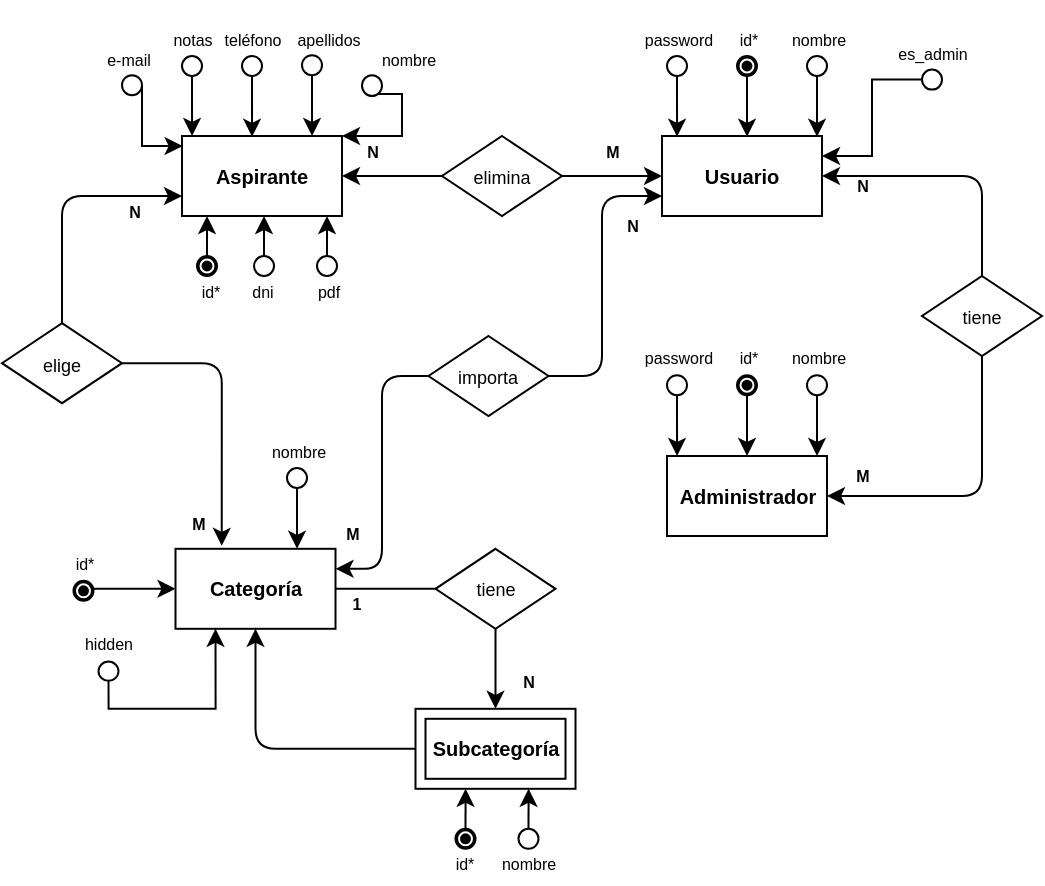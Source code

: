 <mxfile version="13.6.4" type="github"><diagram id="orBA5QUJtQ4Ic1gwU5PA" name="Page-1"><mxGraphModel dx="718" dy="402" grid="1" gridSize="10" guides="1" tooltips="1" connect="1" arrows="1" fold="1" page="1" pageScale="1" pageWidth="827" pageHeight="1169" math="0" shadow="0"><root><mxCell id="0"/><mxCell id="1" parent="0"/><mxCell id="bnksgFAUf76EcxXFMJGw-1" value="&lt;font size=&quot;1&quot;&gt;&lt;b&gt;Aspirante&lt;/b&gt;&lt;/font&gt;" style="rounded=0;whiteSpace=wrap;html=1;" vertex="1" parent="1"><mxGeometry x="160" y="120" width="80" height="40" as="geometry"/></mxCell><mxCell id="bnksgFAUf76EcxXFMJGw-11" value="" style="edgeStyle=orthogonalEdgeStyle;rounded=0;orthogonalLoop=1;jettySize=auto;html=1;" edge="1" parent="1" source="bnksgFAUf76EcxXFMJGw-6" target="bnksgFAUf76EcxXFMJGw-1"><mxGeometry relative="1" as="geometry"/></mxCell><mxCell id="bnksgFAUf76EcxXFMJGw-13" value="" style="edgeStyle=orthogonalEdgeStyle;rounded=0;orthogonalLoop=1;jettySize=auto;html=1;" edge="1" parent="1" source="bnksgFAUf76EcxXFMJGw-6" target="bnksgFAUf76EcxXFMJGw-12"><mxGeometry relative="1" as="geometry"/></mxCell><mxCell id="bnksgFAUf76EcxXFMJGw-6" value="&lt;font style=&quot;font-size: 9px&quot;&gt;elimina&lt;/font&gt;" style="rhombus;whiteSpace=wrap;html=1;" vertex="1" parent="1"><mxGeometry x="290" y="120" width="60" height="40" as="geometry"/></mxCell><mxCell id="bnksgFAUf76EcxXFMJGw-12" value="&lt;font style=&quot;font-size: 10px&quot;&gt;&lt;b&gt;Usuario&lt;/b&gt;&lt;/font&gt;" style="rounded=0;whiteSpace=wrap;html=1;" vertex="1" parent="1"><mxGeometry x="400" y="120" width="80" height="40" as="geometry"/></mxCell><mxCell id="bnksgFAUf76EcxXFMJGw-439" value="&lt;font size=&quot;1&quot;&gt;&lt;b&gt;Categoría&lt;/b&gt;&lt;/font&gt;&lt;span style=&quot;color: rgba(0 , 0 , 0 , 0) ; font-family: monospace ; font-size: 0px&quot;&gt;%3CmxGraphModel%3E%3Croot%3E%3CmxCell%20id%3D%220%22%2F%3E%3CmxCell%20id%3D%221%22%20parent%3D%220%22%2F%3E%3CmxCell%20id%3D%222%22%20value%3D%22%26lt%3Bfont%20size%3D%26quot%3B1%26quot%3B%26gt%3B%26lt%3Bb%26gt%3BUsuario%26lt%3B%2Fb%26gt%3B%26lt%3B%2Ffont%26gt%3B%22%20style%3D%22rounded%3D0%3BwhiteSpace%3Dwrap%3Bhtml%3D1%3B%22%20vertex%3D%221%22%20parent%3D%221%22%3E%3CmxGeometry%20x%3D%22160%22%20y%3D%22120%22%20width%3D%2280%22%20height%3D%2240%22%20as%3D%22geometry%22%2F%3E%3C%2FmxCell%3E%3C%2Froot%3E%3C%2FmxGraphModel%3E&lt;/span&gt;" style="rounded=0;whiteSpace=wrap;html=1;" vertex="1" parent="1"><mxGeometry x="156.75" y="326.4" width="80" height="40" as="geometry"/></mxCell><mxCell id="bnksgFAUf76EcxXFMJGw-440" value="&lt;font size=&quot;1&quot;&gt;&lt;b&gt;Administrador&lt;/b&gt;&lt;/font&gt;" style="rounded=0;whiteSpace=wrap;html=1;" vertex="1" parent="1"><mxGeometry x="402.5" y="280" width="80" height="40" as="geometry"/></mxCell><mxCell id="bnksgFAUf76EcxXFMJGw-442" value="" style="endArrow=classic;html=1;exitX=1;exitY=0.5;exitDx=0;exitDy=0;entryX=0.5;entryY=0;entryDx=0;entryDy=0;" edge="1" parent="1" source="bnksgFAUf76EcxXFMJGw-439" target="bnksgFAUf76EcxXFMJGw-499"><mxGeometry width="50" height="50" relative="1" as="geometry"><mxPoint x="246.75" y="346.4" as="sourcePoint"/><mxPoint x="317" y="400" as="targetPoint"/><Array as="points"><mxPoint x="316.75" y="346.4"/></Array></mxGeometry></mxCell><mxCell id="bnksgFAUf76EcxXFMJGw-443" value="" style="endArrow=classic;html=1;entryX=0.5;entryY=1;entryDx=0;entryDy=0;exitX=0;exitY=0.5;exitDx=0;exitDy=0;" edge="1" parent="1" target="bnksgFAUf76EcxXFMJGw-439"><mxGeometry width="50" height="50" relative="1" as="geometry"><mxPoint x="276.75" y="426.4" as="sourcePoint"/><mxPoint x="346.75" y="396.4" as="targetPoint"/><Array as="points"><mxPoint x="196.75" y="426.4"/></Array></mxGeometry></mxCell><mxCell id="bnksgFAUf76EcxXFMJGw-446" value="" style="edgeStyle=orthogonalEdgeStyle;rounded=0;orthogonalLoop=1;jettySize=auto;html=1;entryX=0.063;entryY=0;entryDx=0;entryDy=0;entryPerimeter=0;" edge="1" parent="1" source="bnksgFAUf76EcxXFMJGw-444" target="bnksgFAUf76EcxXFMJGw-1"><mxGeometry relative="1" as="geometry"/></mxCell><mxCell id="bnksgFAUf76EcxXFMJGw-444" value="" style="ellipse;whiteSpace=wrap;html=1;" vertex="1" parent="1"><mxGeometry x="160" y="80" width="10" height="10" as="geometry"/></mxCell><mxCell id="bnksgFAUf76EcxXFMJGw-450" value="" style="edgeStyle=orthogonalEdgeStyle;rounded=0;orthogonalLoop=1;jettySize=auto;html=1;entryX=0.438;entryY=0.01;entryDx=0;entryDy=0;entryPerimeter=0;" edge="1" parent="1" source="bnksgFAUf76EcxXFMJGw-447" target="bnksgFAUf76EcxXFMJGw-1"><mxGeometry relative="1" as="geometry"><mxPoint x="194" y="119" as="targetPoint"/></mxGeometry></mxCell><mxCell id="bnksgFAUf76EcxXFMJGw-447" value="" style="ellipse;whiteSpace=wrap;html=1;" vertex="1" parent="1"><mxGeometry x="190" y="80" width="10" height="10" as="geometry"/></mxCell><mxCell id="bnksgFAUf76EcxXFMJGw-452" value="" style="edgeStyle=orthogonalEdgeStyle;rounded=0;orthogonalLoop=1;jettySize=auto;html=1;entryX=0.438;entryY=0.01;entryDx=0;entryDy=0;entryPerimeter=0;" edge="1" parent="1" source="bnksgFAUf76EcxXFMJGw-453"><mxGeometry relative="1" as="geometry"><mxPoint x="225.04" y="120" as="targetPoint"/></mxGeometry></mxCell><mxCell id="bnksgFAUf76EcxXFMJGw-453" value="" style="ellipse;whiteSpace=wrap;html=1;" vertex="1" parent="1"><mxGeometry x="220" y="79.6" width="10" height="10" as="geometry"/></mxCell><mxCell id="bnksgFAUf76EcxXFMJGw-454" value="" style="edgeStyle=orthogonalEdgeStyle;rounded=0;orthogonalLoop=1;jettySize=auto;html=1;" edge="1" parent="1" source="bnksgFAUf76EcxXFMJGw-455"><mxGeometry relative="1" as="geometry"><mxPoint x="240" y="120" as="targetPoint"/><Array as="points"><mxPoint x="270" y="99"/><mxPoint x="270" y="120"/><mxPoint x="240" y="120"/></Array></mxGeometry></mxCell><mxCell id="bnksgFAUf76EcxXFMJGw-455" value="" style="ellipse;whiteSpace=wrap;html=1;" vertex="1" parent="1"><mxGeometry x="250" y="89.6" width="10" height="10.4" as="geometry"/></mxCell><mxCell id="bnksgFAUf76EcxXFMJGw-456" value="" style="edgeStyle=orthogonalEdgeStyle;rounded=0;orthogonalLoop=1;jettySize=auto;html=1;entryX=0.004;entryY=0.125;entryDx=0;entryDy=0;entryPerimeter=0;" edge="1" parent="1" source="bnksgFAUf76EcxXFMJGw-457" target="bnksgFAUf76EcxXFMJGw-1"><mxGeometry relative="1" as="geometry"><mxPoint x="135.04" y="129.6" as="targetPoint"/><Array as="points"><mxPoint x="140" y="125"/></Array></mxGeometry></mxCell><mxCell id="bnksgFAUf76EcxXFMJGw-457" value="" style="ellipse;whiteSpace=wrap;html=1;" vertex="1" parent="1"><mxGeometry x="130" y="89.6" width="10" height="10" as="geometry"/></mxCell><mxCell id="bnksgFAUf76EcxXFMJGw-460" value="" style="edgeStyle=orthogonalEdgeStyle;rounded=0;orthogonalLoop=1;jettySize=auto;html=1;entryX=0.688;entryY=1;entryDx=0;entryDy=0;entryPerimeter=0;" edge="1" parent="1" source="bnksgFAUf76EcxXFMJGw-461"><mxGeometry relative="1" as="geometry"><mxPoint x="201.04" y="160" as="targetPoint"/></mxGeometry></mxCell><mxCell id="bnksgFAUf76EcxXFMJGw-461" value="" style="ellipse;whiteSpace=wrap;html=1;" vertex="1" parent="1"><mxGeometry x="196" y="180" width="10" height="10" as="geometry"/></mxCell><mxCell id="bnksgFAUf76EcxXFMJGw-464" value="&lt;font style=&quot;font-size: 9px&quot;&gt;tiene&lt;/font&gt;" style="rhombus;whiteSpace=wrap;html=1;" vertex="1" parent="1"><mxGeometry x="286.75" y="326.4" width="60" height="40" as="geometry"/></mxCell><mxCell id="bnksgFAUf76EcxXFMJGw-465" value="&lt;font style=&quot;font-weight: normal ; font-size: 8px&quot;&gt;e-mail&lt;/font&gt;" style="text;strokeColor=none;fillColor=none;html=1;fontSize=24;fontStyle=1;verticalAlign=middle;align=center;" vertex="1" parent="1"><mxGeometry x="115" y="64" width="35" height="25.6" as="geometry"/></mxCell><mxCell id="bnksgFAUf76EcxXFMJGw-466" value="&lt;font style=&quot;font-weight: normal ; font-size: 8px&quot;&gt;notas&lt;/font&gt;" style="text;strokeColor=none;fillColor=none;html=1;fontSize=24;fontStyle=1;verticalAlign=middle;align=center;" vertex="1" parent="1"><mxGeometry x="147.5" y="54" width="35" height="25.6" as="geometry"/></mxCell><mxCell id="bnksgFAUf76EcxXFMJGw-467" value="&lt;font style=&quot;font-weight: normal ; font-size: 8px&quot;&gt;teléfono&lt;/font&gt;" style="text;strokeColor=none;fillColor=none;html=1;fontSize=24;fontStyle=1;verticalAlign=middle;align=center;" vertex="1" parent="1"><mxGeometry x="177.5" y="54" width="35" height="25.6" as="geometry"/></mxCell><mxCell id="bnksgFAUf76EcxXFMJGw-468" value="&lt;font style=&quot;font-weight: normal ; font-size: 8px&quot;&gt;apellidos&lt;/font&gt;" style="text;strokeColor=none;fillColor=none;html=1;fontSize=24;fontStyle=1;verticalAlign=middle;align=center;" vertex="1" parent="1"><mxGeometry x="215" y="54" width="35" height="25.6" as="geometry"/></mxCell><mxCell id="bnksgFAUf76EcxXFMJGw-470" value="&lt;font style=&quot;font-weight: normal ; font-size: 8px&quot;&gt;nombre&lt;/font&gt;" style="text;strokeColor=none;fillColor=none;html=1;fontSize=24;fontStyle=1;verticalAlign=middle;align=center;" vertex="1" parent="1"><mxGeometry x="255" y="64.4" width="35" height="25.6" as="geometry"/></mxCell><mxCell id="bnksgFAUf76EcxXFMJGw-471" value="&lt;font style=&quot;font-weight: normal ; font-size: 8px&quot;&gt;dni&lt;/font&gt;" style="text;strokeColor=none;fillColor=none;html=1;fontSize=24;fontStyle=1;verticalAlign=middle;align=center;" vertex="1" parent="1"><mxGeometry x="182.5" y="180" width="35" height="25.6" as="geometry"/></mxCell><mxCell id="bnksgFAUf76EcxXFMJGw-474" value="" style="edgeStyle=orthogonalEdgeStyle;rounded=0;orthogonalLoop=1;jettySize=auto;html=1;entryX=0.688;entryY=1;entryDx=0;entryDy=0;entryPerimeter=0;" edge="1" parent="1" source="bnksgFAUf76EcxXFMJGw-475"><mxGeometry relative="1" as="geometry"><mxPoint x="232.54" y="160" as="targetPoint"/></mxGeometry></mxCell><mxCell id="bnksgFAUf76EcxXFMJGw-475" value="" style="ellipse;whiteSpace=wrap;html=1;" vertex="1" parent="1"><mxGeometry x="227.5" y="180" width="10" height="10" as="geometry"/></mxCell><mxCell id="bnksgFAUf76EcxXFMJGw-476" value="&lt;font style=&quot;font-weight: normal ; font-size: 8px&quot;&gt;pdf&lt;/font&gt;" style="text;strokeColor=none;fillColor=none;html=1;fontSize=24;fontStyle=1;verticalAlign=middle;align=center;" vertex="1" parent="1"><mxGeometry x="215" y="180" width="35" height="25.6" as="geometry"/></mxCell><mxCell id="bnksgFAUf76EcxXFMJGw-477" value="" style="edgeStyle=orthogonalEdgeStyle;rounded=0;orthogonalLoop=1;jettySize=auto;html=1;entryX=0.438;entryY=0.01;entryDx=0;entryDy=0;entryPerimeter=0;" edge="1" parent="1" source="bnksgFAUf76EcxXFMJGw-478"><mxGeometry relative="1" as="geometry"><mxPoint x="407.54" y="120.4" as="targetPoint"/><Array as="points"><mxPoint x="407.5" y="100"/><mxPoint x="407.5" y="100"/></Array></mxGeometry></mxCell><mxCell id="bnksgFAUf76EcxXFMJGw-478" value="" style="ellipse;whiteSpace=wrap;html=1;" vertex="1" parent="1"><mxGeometry x="402.5" y="80" width="10" height="10" as="geometry"/></mxCell><mxCell id="bnksgFAUf76EcxXFMJGw-479" value="&lt;span style=&quot;font-size: 8px ; font-weight: 400&quot;&gt;password&lt;/span&gt;" style="text;strokeColor=none;fillColor=none;html=1;fontSize=24;fontStyle=1;verticalAlign=middle;align=center;" vertex="1" parent="1"><mxGeometry x="390" y="54" width="35" height="25.6" as="geometry"/></mxCell><mxCell id="bnksgFAUf76EcxXFMJGw-480" value="" style="edgeStyle=orthogonalEdgeStyle;rounded=0;orthogonalLoop=1;jettySize=auto;html=1;entryX=0.438;entryY=0.01;entryDx=0;entryDy=0;entryPerimeter=0;" edge="1" parent="1" source="bnksgFAUf76EcxXFMJGw-481"><mxGeometry relative="1" as="geometry"><mxPoint x="442.54" y="120.4" as="targetPoint"/></mxGeometry></mxCell><mxCell id="bnksgFAUf76EcxXFMJGw-481" value="" style="ellipse;whiteSpace=wrap;html=1;" vertex="1" parent="1"><mxGeometry x="437.5" y="80" width="10" height="10" as="geometry"/></mxCell><mxCell id="bnksgFAUf76EcxXFMJGw-482" value="&lt;font style=&quot;font-weight: normal ; font-size: 8px&quot;&gt;id*&lt;/font&gt;" style="text;strokeColor=none;fillColor=none;html=1;fontSize=24;fontStyle=1;verticalAlign=middle;align=center;" vertex="1" parent="1"><mxGeometry x="425" y="54" width="35" height="25.6" as="geometry"/></mxCell><mxCell id="bnksgFAUf76EcxXFMJGw-483" value="" style="edgeStyle=orthogonalEdgeStyle;rounded=0;orthogonalLoop=1;jettySize=auto;html=1;entryX=0.438;entryY=0.01;entryDx=0;entryDy=0;entryPerimeter=0;" edge="1" parent="1" source="bnksgFAUf76EcxXFMJGw-484"><mxGeometry relative="1" as="geometry"><mxPoint x="477.54" y="120.4" as="targetPoint"/></mxGeometry></mxCell><mxCell id="bnksgFAUf76EcxXFMJGw-484" value="" style="ellipse;whiteSpace=wrap;html=1;" vertex="1" parent="1"><mxGeometry x="472.5" y="80" width="10" height="10" as="geometry"/></mxCell><mxCell id="bnksgFAUf76EcxXFMJGw-485" value="&lt;font style=&quot;font-weight: normal ; font-size: 8px&quot;&gt;nombre&lt;/font&gt;" style="text;strokeColor=none;fillColor=none;html=1;fontSize=24;fontStyle=1;verticalAlign=middle;align=center;" vertex="1" parent="1"><mxGeometry x="460" y="54" width="35" height="25.6" as="geometry"/></mxCell><mxCell id="bnksgFAUf76EcxXFMJGw-486" value="" style="edgeStyle=orthogonalEdgeStyle;rounded=0;orthogonalLoop=1;jettySize=auto;html=1;entryX=0.438;entryY=0.01;entryDx=0;entryDy=0;entryPerimeter=0;" edge="1" parent="1" source="bnksgFAUf76EcxXFMJGw-487"><mxGeometry relative="1" as="geometry"><mxPoint x="407.54" y="280.0" as="targetPoint"/><Array as="points"><mxPoint x="407.5" y="259.6"/><mxPoint x="407.5" y="259.6"/></Array></mxGeometry></mxCell><mxCell id="bnksgFAUf76EcxXFMJGw-487" value="" style="ellipse;whiteSpace=wrap;html=1;" vertex="1" parent="1"><mxGeometry x="402.5" y="239.6" width="10" height="10" as="geometry"/></mxCell><mxCell id="bnksgFAUf76EcxXFMJGw-488" value="&lt;span style=&quot;font-size: 8px ; font-weight: 400&quot;&gt;password&lt;/span&gt;" style="text;strokeColor=none;fillColor=none;html=1;fontSize=24;fontStyle=1;verticalAlign=middle;align=center;" vertex="1" parent="1"><mxGeometry x="390" y="213.6" width="35" height="25.6" as="geometry"/></mxCell><mxCell id="bnksgFAUf76EcxXFMJGw-489" value="" style="edgeStyle=orthogonalEdgeStyle;rounded=0;orthogonalLoop=1;jettySize=auto;html=1;entryX=0.438;entryY=0.01;entryDx=0;entryDy=0;entryPerimeter=0;" edge="1" parent="1" source="bnksgFAUf76EcxXFMJGw-490"><mxGeometry relative="1" as="geometry"><mxPoint x="442.54" y="280.0" as="targetPoint"/></mxGeometry></mxCell><mxCell id="bnksgFAUf76EcxXFMJGw-490" value="" style="ellipse;whiteSpace=wrap;html=1;" vertex="1" parent="1"><mxGeometry x="437.5" y="239.6" width="10" height="10" as="geometry"/></mxCell><mxCell id="bnksgFAUf76EcxXFMJGw-491" value="&lt;font style=&quot;font-weight: normal ; font-size: 8px&quot;&gt;id*&lt;/font&gt;" style="text;strokeColor=none;fillColor=none;html=1;fontSize=24;fontStyle=1;verticalAlign=middle;align=center;" vertex="1" parent="1"><mxGeometry x="425" y="213.6" width="35" height="25.6" as="geometry"/></mxCell><mxCell id="bnksgFAUf76EcxXFMJGw-492" value="" style="edgeStyle=orthogonalEdgeStyle;rounded=0;orthogonalLoop=1;jettySize=auto;html=1;entryX=0.438;entryY=0.01;entryDx=0;entryDy=0;entryPerimeter=0;" edge="1" parent="1" source="bnksgFAUf76EcxXFMJGw-493"><mxGeometry relative="1" as="geometry"><mxPoint x="477.54" y="280.0" as="targetPoint"/></mxGeometry></mxCell><mxCell id="bnksgFAUf76EcxXFMJGw-493" value="" style="ellipse;whiteSpace=wrap;html=1;" vertex="1" parent="1"><mxGeometry x="472.5" y="239.6" width="10" height="10" as="geometry"/></mxCell><mxCell id="bnksgFAUf76EcxXFMJGw-494" value="&lt;font style=&quot;font-weight: normal ; font-size: 8px&quot;&gt;nombre&lt;/font&gt;" style="text;strokeColor=none;fillColor=none;html=1;fontSize=24;fontStyle=1;verticalAlign=middle;align=center;" vertex="1" parent="1"><mxGeometry x="460" y="213.6" width="35" height="25.6" as="geometry"/></mxCell><mxCell id="bnksgFAUf76EcxXFMJGw-495" value="&lt;font style=&quot;font-size: 9px&quot;&gt;tiene&lt;/font&gt;" style="rhombus;whiteSpace=wrap;html=1;" vertex="1" parent="1"><mxGeometry x="530" y="190" width="60" height="40" as="geometry"/></mxCell><mxCell id="bnksgFAUf76EcxXFMJGw-496" value="" style="edgeStyle=elbowEdgeStyle;elbow=horizontal;endArrow=classic;html=1;exitX=0.5;exitY=0;exitDx=0;exitDy=0;entryX=1;entryY=0.5;entryDx=0;entryDy=0;" edge="1" parent="1" source="bnksgFAUf76EcxXFMJGw-495" target="bnksgFAUf76EcxXFMJGw-12"><mxGeometry width="50" height="50" relative="1" as="geometry"><mxPoint x="535" y="170" as="sourcePoint"/><mxPoint x="585" y="120" as="targetPoint"/><Array as="points"><mxPoint x="560" y="150"/></Array></mxGeometry></mxCell><mxCell id="bnksgFAUf76EcxXFMJGw-497" value="" style="edgeStyle=elbowEdgeStyle;elbow=horizontal;endArrow=classic;html=1;exitX=0.5;exitY=0;exitDx=0;exitDy=0;entryX=1;entryY=0.5;entryDx=0;entryDy=0;" edge="1" parent="1" target="bnksgFAUf76EcxXFMJGw-440"><mxGeometry width="50" height="50" relative="1" as="geometry"><mxPoint x="560" y="230" as="sourcePoint"/><mxPoint x="480" y="180" as="targetPoint"/><Array as="points"><mxPoint x="560" y="220"/></Array></mxGeometry></mxCell><mxCell id="bnksgFAUf76EcxXFMJGw-498" value="&lt;font style=&quot;font-size: 9px&quot;&gt;importa&lt;/font&gt;" style="rhombus;whiteSpace=wrap;html=1;" vertex="1" parent="1"><mxGeometry x="283.25" y="220" width="60" height="40" as="geometry"/></mxCell><mxCell id="bnksgFAUf76EcxXFMJGw-499" value="&lt;font style=&quot;font-size: 10px&quot;&gt;&lt;b&gt;Subcategoría&lt;/b&gt;&lt;/font&gt;" style="shape=ext;margin=3;double=1;whiteSpace=wrap;html=1;align=center;" vertex="1" parent="1"><mxGeometry x="276.75" y="406.4" width="80" height="40" as="geometry"/></mxCell><mxCell id="bnksgFAUf76EcxXFMJGw-500" value="" style="edgeStyle=orthogonalEdgeStyle;rounded=0;orthogonalLoop=1;jettySize=auto;html=1;entryX=0.25;entryY=1;entryDx=0;entryDy=0;" edge="1" parent="1" source="bnksgFAUf76EcxXFMJGw-501" target="bnksgFAUf76EcxXFMJGw-439"><mxGeometry relative="1" as="geometry"><mxPoint x="123.29" y="422.8" as="targetPoint"/><Array as="points"><mxPoint x="123.75" y="406.4"/><mxPoint x="176.75" y="406.4"/></Array></mxGeometry></mxCell><mxCell id="bnksgFAUf76EcxXFMJGw-501" value="" style="ellipse;whiteSpace=wrap;html=1;" vertex="1" parent="1"><mxGeometry x="118.25" y="382.8" width="10" height="9.6" as="geometry"/></mxCell><mxCell id="bnksgFAUf76EcxXFMJGw-502" value="&lt;span style=&quot;font-size: 8px ; font-weight: 400&quot;&gt;hidden&lt;/span&gt;" style="text;strokeColor=none;fillColor=none;html=1;fontSize=24;fontStyle=1;verticalAlign=middle;align=center;" vertex="1" parent="1"><mxGeometry x="105.75" y="356.4" width="35" height="25.6" as="geometry"/></mxCell><mxCell id="bnksgFAUf76EcxXFMJGw-503" value="" style="edgeStyle=orthogonalEdgeStyle;rounded=0;orthogonalLoop=1;jettySize=auto;html=1;entryX=0;entryY=0.5;entryDx=0;entryDy=0;" edge="1" parent="1" source="bnksgFAUf76EcxXFMJGw-504" target="bnksgFAUf76EcxXFMJGw-439"><mxGeometry relative="1" as="geometry"><mxPoint x="123.29" y="352" as="targetPoint"/><Array as="points"><mxPoint x="110.75" y="346.4"/></Array></mxGeometry></mxCell><mxCell id="bnksgFAUf76EcxXFMJGw-504" value="" style="ellipse;whiteSpace=wrap;html=1;" vertex="1" parent="1"><mxGeometry x="105.75" y="342.4" width="10" height="10" as="geometry"/></mxCell><mxCell id="bnksgFAUf76EcxXFMJGw-505" value="&lt;font style=&quot;font-weight: normal ; font-size: 8px&quot;&gt;id*&lt;/font&gt;" style="text;strokeColor=none;fillColor=none;html=1;fontSize=24;fontStyle=1;verticalAlign=middle;align=center;" vertex="1" parent="1"><mxGeometry x="93.25" y="316.4" width="35" height="25.6" as="geometry"/></mxCell><mxCell id="bnksgFAUf76EcxXFMJGw-506" value="" style="edgeStyle=orthogonalEdgeStyle;rounded=0;orthogonalLoop=1;jettySize=auto;html=1;entryX=0.438;entryY=0.01;entryDx=0;entryDy=0;entryPerimeter=0;" edge="1" parent="1" source="bnksgFAUf76EcxXFMJGw-507"><mxGeometry relative="1" as="geometry"><mxPoint x="217.54" y="326.4" as="targetPoint"/></mxGeometry></mxCell><mxCell id="bnksgFAUf76EcxXFMJGw-507" value="" style="ellipse;whiteSpace=wrap;html=1;" vertex="1" parent="1"><mxGeometry x="212.5" y="286" width="10" height="10" as="geometry"/></mxCell><mxCell id="bnksgFAUf76EcxXFMJGw-508" value="&lt;font style=&quot;font-weight: normal ; font-size: 8px&quot;&gt;nombre&lt;/font&gt;" style="text;strokeColor=none;fillColor=none;html=1;fontSize=24;fontStyle=1;verticalAlign=middle;align=center;" vertex="1" parent="1"><mxGeometry x="200" y="260" width="35" height="25.6" as="geometry"/></mxCell><mxCell id="bnksgFAUf76EcxXFMJGw-511" value="" style="edgeStyle=orthogonalEdgeStyle;rounded=0;orthogonalLoop=1;jettySize=auto;html=1;entryX=0.688;entryY=1;entryDx=0;entryDy=0;entryPerimeter=0;" edge="1" parent="1" source="bnksgFAUf76EcxXFMJGw-512"><mxGeometry relative="1" as="geometry"><mxPoint x="301.79" y="446.4" as="targetPoint"/></mxGeometry></mxCell><mxCell id="bnksgFAUf76EcxXFMJGw-512" value="" style="ellipse;whiteSpace=wrap;html=1;" vertex="1" parent="1"><mxGeometry x="296.75" y="466.4" width="10" height="10" as="geometry"/></mxCell><mxCell id="bnksgFAUf76EcxXFMJGw-513" value="&lt;font style=&quot;font-weight: normal ; font-size: 8px&quot;&gt;id*&lt;/font&gt;" style="text;strokeColor=none;fillColor=none;html=1;fontSize=24;fontStyle=1;verticalAlign=middle;align=center;" vertex="1" parent="1"><mxGeometry x="283.25" y="466.4" width="35" height="25.6" as="geometry"/></mxCell><mxCell id="bnksgFAUf76EcxXFMJGw-514" value="" style="edgeStyle=orthogonalEdgeStyle;rounded=0;orthogonalLoop=1;jettySize=auto;html=1;entryX=0.688;entryY=1;entryDx=0;entryDy=0;entryPerimeter=0;" edge="1" parent="1" source="bnksgFAUf76EcxXFMJGw-515"><mxGeometry relative="1" as="geometry"><mxPoint x="333.29" y="446.4" as="targetPoint"/></mxGeometry></mxCell><mxCell id="bnksgFAUf76EcxXFMJGw-515" value="" style="ellipse;whiteSpace=wrap;html=1;" vertex="1" parent="1"><mxGeometry x="328.25" y="466.4" width="10" height="10" as="geometry"/></mxCell><mxCell id="bnksgFAUf76EcxXFMJGw-516" value="&lt;font style=&quot;font-weight: normal ; font-size: 8px&quot;&gt;nombre&lt;/font&gt;" style="text;strokeColor=none;fillColor=none;html=1;fontSize=24;fontStyle=1;verticalAlign=middle;align=center;" vertex="1" parent="1"><mxGeometry x="315.75" y="466.4" width="35" height="25.6" as="geometry"/></mxCell><mxCell id="bnksgFAUf76EcxXFMJGw-517" value="" style="edgeStyle=elbowEdgeStyle;elbow=horizontal;endArrow=classic;html=1;exitX=1;exitY=0.5;exitDx=0;exitDy=0;entryX=0;entryY=0.75;entryDx=0;entryDy=0;" edge="1" parent="1" source="bnksgFAUf76EcxXFMJGw-498" target="bnksgFAUf76EcxXFMJGw-12"><mxGeometry width="50" height="50" relative="1" as="geometry"><mxPoint x="280" y="260" as="sourcePoint"/><mxPoint x="400" y="160" as="targetPoint"/><Array as="points"><mxPoint x="370" y="190"/><mxPoint x="360" y="190"/></Array></mxGeometry></mxCell><mxCell id="bnksgFAUf76EcxXFMJGw-518" value="" style="edgeStyle=elbowEdgeStyle;elbow=horizontal;endArrow=classic;html=1;exitX=0;exitY=0.5;exitDx=0;exitDy=0;entryX=1;entryY=0.25;entryDx=0;entryDy=0;" edge="1" parent="1" source="bnksgFAUf76EcxXFMJGw-498" target="bnksgFAUf76EcxXFMJGw-439"><mxGeometry width="50" height="50" relative="1" as="geometry"><mxPoint x="280" y="260" as="sourcePoint"/><mxPoint x="330" y="210" as="targetPoint"/></mxGeometry></mxCell><mxCell id="bnksgFAUf76EcxXFMJGw-519" value="&lt;font style=&quot;font-size: 9px&quot;&gt;elige&lt;/font&gt;" style="rhombus;whiteSpace=wrap;html=1;" vertex="1" parent="1"><mxGeometry x="70" y="213.6" width="60" height="40" as="geometry"/></mxCell><mxCell id="bnksgFAUf76EcxXFMJGw-520" value="" style="edgeStyle=orthogonalEdgeStyle;rounded=0;orthogonalLoop=1;jettySize=auto;html=1;entryX=0.688;entryY=1;entryDx=0;entryDy=0;entryPerimeter=0;" edge="1" parent="1" source="bnksgFAUf76EcxXFMJGw-521"><mxGeometry relative="1" as="geometry"><mxPoint x="172.54" y="160" as="targetPoint"/></mxGeometry></mxCell><mxCell id="bnksgFAUf76EcxXFMJGw-521" value="" style="ellipse;whiteSpace=wrap;html=1;" vertex="1" parent="1"><mxGeometry x="167.5" y="180" width="10" height="10" as="geometry"/></mxCell><mxCell id="bnksgFAUf76EcxXFMJGw-522" value="&lt;font style=&quot;font-weight: normal ; font-size: 8px&quot;&gt;id*&lt;/font&gt;" style="text;strokeColor=none;fillColor=none;html=1;fontSize=24;fontStyle=1;verticalAlign=middle;align=center;" vertex="1" parent="1"><mxGeometry x="156.75" y="180" width="35" height="25.6" as="geometry"/></mxCell><mxCell id="bnksgFAUf76EcxXFMJGw-523" value="" style="edgeStyle=elbowEdgeStyle;elbow=horizontal;endArrow=classic;html=1;exitX=0.5;exitY=0;exitDx=0;exitDy=0;entryX=0;entryY=0.75;entryDx=0;entryDy=0;" edge="1" parent="1" source="bnksgFAUf76EcxXFMJGw-519" target="bnksgFAUf76EcxXFMJGw-1"><mxGeometry width="50" height="50" relative="1" as="geometry"><mxPoint x="180" y="240" as="sourcePoint"/><mxPoint x="230" y="190" as="targetPoint"/><Array as="points"><mxPoint x="100" y="180"/></Array></mxGeometry></mxCell><mxCell id="bnksgFAUf76EcxXFMJGw-525" value="" style="edgeStyle=segmentEdgeStyle;endArrow=classic;html=1;entryX=0.289;entryY=-0.037;entryDx=0;entryDy=0;entryPerimeter=0;" edge="1" parent="1" source="bnksgFAUf76EcxXFMJGw-519" target="bnksgFAUf76EcxXFMJGw-439"><mxGeometry width="50" height="50" relative="1" as="geometry"><mxPoint x="180" y="320" as="sourcePoint"/><mxPoint x="180" y="320" as="targetPoint"/></mxGeometry></mxCell><mxCell id="bnksgFAUf76EcxXFMJGw-526" value="&lt;font style=&quot;font-size: 8px&quot;&gt;N&lt;/font&gt;" style="text;strokeColor=none;fillColor=none;html=1;fontSize=24;fontStyle=1;verticalAlign=middle;align=center;" vertex="1" parent="1"><mxGeometry x="250" y="110" width="10" height="25.6" as="geometry"/></mxCell><mxCell id="bnksgFAUf76EcxXFMJGw-527" value="&lt;font style=&quot;font-size: 8px&quot;&gt;M&lt;/font&gt;" style="text;strokeColor=none;fillColor=none;html=1;fontSize=24;fontStyle=1;verticalAlign=middle;align=center;" vertex="1" parent="1"><mxGeometry x="370" y="110.0" width="10" height="25.6" as="geometry"/></mxCell><mxCell id="bnksgFAUf76EcxXFMJGw-529" value="&lt;font style=&quot;font-size: 8px&quot;&gt;N&lt;/font&gt;" style="text;strokeColor=none;fillColor=none;html=1;fontSize=24;fontStyle=1;verticalAlign=middle;align=center;" vertex="1" parent="1"><mxGeometry x="380" y="147.2" width="10" height="25.6" as="geometry"/></mxCell><mxCell id="bnksgFAUf76EcxXFMJGw-530" value="&lt;font style=&quot;font-size: 8px&quot;&gt;M&lt;/font&gt;" style="text;strokeColor=none;fillColor=none;html=1;fontSize=24;fontStyle=1;verticalAlign=middle;align=center;" vertex="1" parent="1"><mxGeometry x="240" y="300.8" width="10" height="25.6" as="geometry"/></mxCell><mxCell id="bnksgFAUf76EcxXFMJGw-531" value="&lt;font style=&quot;font-size: 8px&quot;&gt;M&lt;/font&gt;" style="text;strokeColor=none;fillColor=none;html=1;fontSize=24;fontStyle=1;verticalAlign=middle;align=center;" vertex="1" parent="1"><mxGeometry x="162.5" y="296" width="10" height="25.6" as="geometry"/></mxCell><mxCell id="bnksgFAUf76EcxXFMJGw-532" value="&lt;font style=&quot;font-size: 8px&quot;&gt;N&lt;/font&gt;" style="text;strokeColor=none;fillColor=none;html=1;fontSize=24;fontStyle=1;verticalAlign=middle;align=center;" vertex="1" parent="1"><mxGeometry x="130.75" y="140" width="10" height="25.6" as="geometry"/></mxCell><mxCell id="bnksgFAUf76EcxXFMJGw-533" value="&lt;font style=&quot;font-size: 8px&quot;&gt;N&lt;/font&gt;" style="text;strokeColor=none;fillColor=none;html=1;fontSize=24;fontStyle=1;verticalAlign=middle;align=center;" vertex="1" parent="1"><mxGeometry x="495" y="127.2" width="10" height="25.6" as="geometry"/></mxCell><mxCell id="bnksgFAUf76EcxXFMJGw-534" value="&lt;font style=&quot;font-size: 8px&quot;&gt;M&lt;/font&gt;" style="text;strokeColor=none;fillColor=none;html=1;fontSize=24;fontStyle=1;verticalAlign=middle;align=center;" vertex="1" parent="1"><mxGeometry x="495" y="272.4" width="10" height="25.6" as="geometry"/></mxCell><mxCell id="bnksgFAUf76EcxXFMJGw-536" value="&lt;font style=&quot;font-size: 8px&quot;&gt;N&lt;/font&gt;" style="text;strokeColor=none;fillColor=none;html=1;fontSize=24;fontStyle=1;verticalAlign=middle;align=center;" vertex="1" parent="1"><mxGeometry x="328.25" y="374.8" width="10" height="25.6" as="geometry"/></mxCell><mxCell id="bnksgFAUf76EcxXFMJGw-537" value="&lt;font style=&quot;font-size: 8px&quot;&gt;1&lt;/font&gt;" style="text;strokeColor=none;fillColor=none;html=1;fontSize=24;fontStyle=1;verticalAlign=middle;align=center;" vertex="1" parent="1"><mxGeometry x="242" y="335.8" width="10" height="25.6" as="geometry"/></mxCell><mxCell id="bnksgFAUf76EcxXFMJGw-538" value="" style="shape=mxgraph.bpmn.shape;html=1;verticalLabelPosition=bottom;labelBackgroundColor=#ffffff;verticalAlign=top;align=center;perimeter=ellipsePerimeter;outlineConnect=0;outline=end;symbol=terminate;" vertex="1" parent="1"><mxGeometry x="298.15" y="467.8" width="7.2" height="7.2" as="geometry"/></mxCell><mxCell id="bnksgFAUf76EcxXFMJGw-539" value="" style="shape=mxgraph.bpmn.shape;html=1;verticalLabelPosition=bottom;labelBackgroundColor=#ffffff;verticalAlign=top;align=center;perimeter=ellipsePerimeter;outlineConnect=0;outline=end;symbol=terminate;" vertex="1" parent="1"><mxGeometry x="107.15" y="343.8" width="7.2" height="7.2" as="geometry"/></mxCell><mxCell id="bnksgFAUf76EcxXFMJGw-540" value="" style="shape=mxgraph.bpmn.shape;html=1;verticalLabelPosition=bottom;labelBackgroundColor=#ffffff;verticalAlign=top;align=center;perimeter=ellipsePerimeter;outlineConnect=0;outline=end;symbol=terminate;" vertex="1" parent="1"><mxGeometry x="438.9" y="241.0" width="7.2" height="7.2" as="geometry"/></mxCell><mxCell id="bnksgFAUf76EcxXFMJGw-541" value="" style="shape=mxgraph.bpmn.shape;html=1;verticalLabelPosition=bottom;labelBackgroundColor=#ffffff;verticalAlign=top;align=center;perimeter=ellipsePerimeter;outlineConnect=0;outline=end;symbol=terminate;" vertex="1" parent="1"><mxGeometry x="438.9" y="81.4" width="7.2" height="7.2" as="geometry"/></mxCell><mxCell id="bnksgFAUf76EcxXFMJGw-542" value="" style="shape=mxgraph.bpmn.shape;html=1;verticalLabelPosition=bottom;labelBackgroundColor=#ffffff;verticalAlign=top;align=center;perimeter=ellipsePerimeter;outlineConnect=0;outline=end;symbol=terminate;" vertex="1" parent="1"><mxGeometry x="168.9" y="181.4" width="7.2" height="7.2" as="geometry"/></mxCell><mxCell id="bnksgFAUf76EcxXFMJGw-543" value="" style="edgeStyle=orthogonalEdgeStyle;rounded=0;orthogonalLoop=1;jettySize=auto;html=1;entryX=1;entryY=0.25;entryDx=0;entryDy=0;" edge="1" parent="1" source="bnksgFAUf76EcxXFMJGw-544" target="bnksgFAUf76EcxXFMJGw-12"><mxGeometry relative="1" as="geometry"><mxPoint x="535.04" y="127.2" as="targetPoint"/></mxGeometry></mxCell><mxCell id="bnksgFAUf76EcxXFMJGw-544" value="" style="ellipse;whiteSpace=wrap;html=1;" vertex="1" parent="1"><mxGeometry x="530" y="86.8" width="10" height="10" as="geometry"/></mxCell><mxCell id="bnksgFAUf76EcxXFMJGw-545" value="&lt;font style=&quot;font-weight: normal ; font-size: 8px&quot;&gt;es_admin&lt;/font&gt;" style="text;strokeColor=none;fillColor=none;html=1;fontSize=24;fontStyle=1;verticalAlign=middle;align=center;" vertex="1" parent="1"><mxGeometry x="517.5" y="61.2" width="35" height="25.6" as="geometry"/></mxCell></root></mxGraphModel></diagram></mxfile>